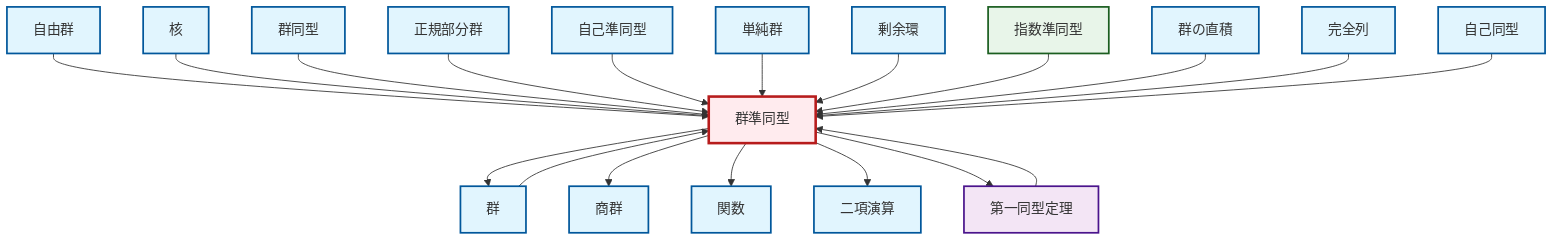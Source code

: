 graph TD
    classDef definition fill:#e1f5fe,stroke:#01579b,stroke-width:2px
    classDef theorem fill:#f3e5f5,stroke:#4a148c,stroke-width:2px
    classDef axiom fill:#fff3e0,stroke:#e65100,stroke-width:2px
    classDef example fill:#e8f5e9,stroke:#1b5e20,stroke-width:2px
    classDef current fill:#ffebee,stroke:#b71c1c,stroke-width:3px
    ex-exponential-homomorphism["指数準同型"]:::example
    def-direct-product["群の直積"]:::definition
    def-quotient-group["商群"]:::definition
    def-isomorphism["群同型"]:::definition
    def-quotient-ring["剰余環"]:::definition
    def-function["関数"]:::definition
    def-binary-operation["二項演算"]:::definition
    def-free-group["自由群"]:::definition
    def-exact-sequence["完全列"]:::definition
    def-kernel["核"]:::definition
    def-simple-group["単純群"]:::definition
    def-automorphism["自己同型"]:::definition
    def-group["群"]:::definition
    def-homomorphism["群準同型"]:::definition
    def-normal-subgroup["正規部分群"]:::definition
    def-endomorphism["自己準同型"]:::definition
    thm-first-isomorphism["第一同型定理"]:::theorem
    def-homomorphism --> def-group
    def-free-group --> def-homomorphism
    def-kernel --> def-homomorphism
    def-isomorphism --> def-homomorphism
    def-normal-subgroup --> def-homomorphism
    def-group --> def-homomorphism
    def-endomorphism --> def-homomorphism
    def-homomorphism --> def-quotient-group
    def-simple-group --> def-homomorphism
    thm-first-isomorphism --> def-homomorphism
    def-quotient-ring --> def-homomorphism
    def-homomorphism --> def-function
    def-homomorphism --> def-binary-operation
    ex-exponential-homomorphism --> def-homomorphism
    def-direct-product --> def-homomorphism
    def-exact-sequence --> def-homomorphism
    def-automorphism --> def-homomorphism
    def-homomorphism --> thm-first-isomorphism
    class def-homomorphism current